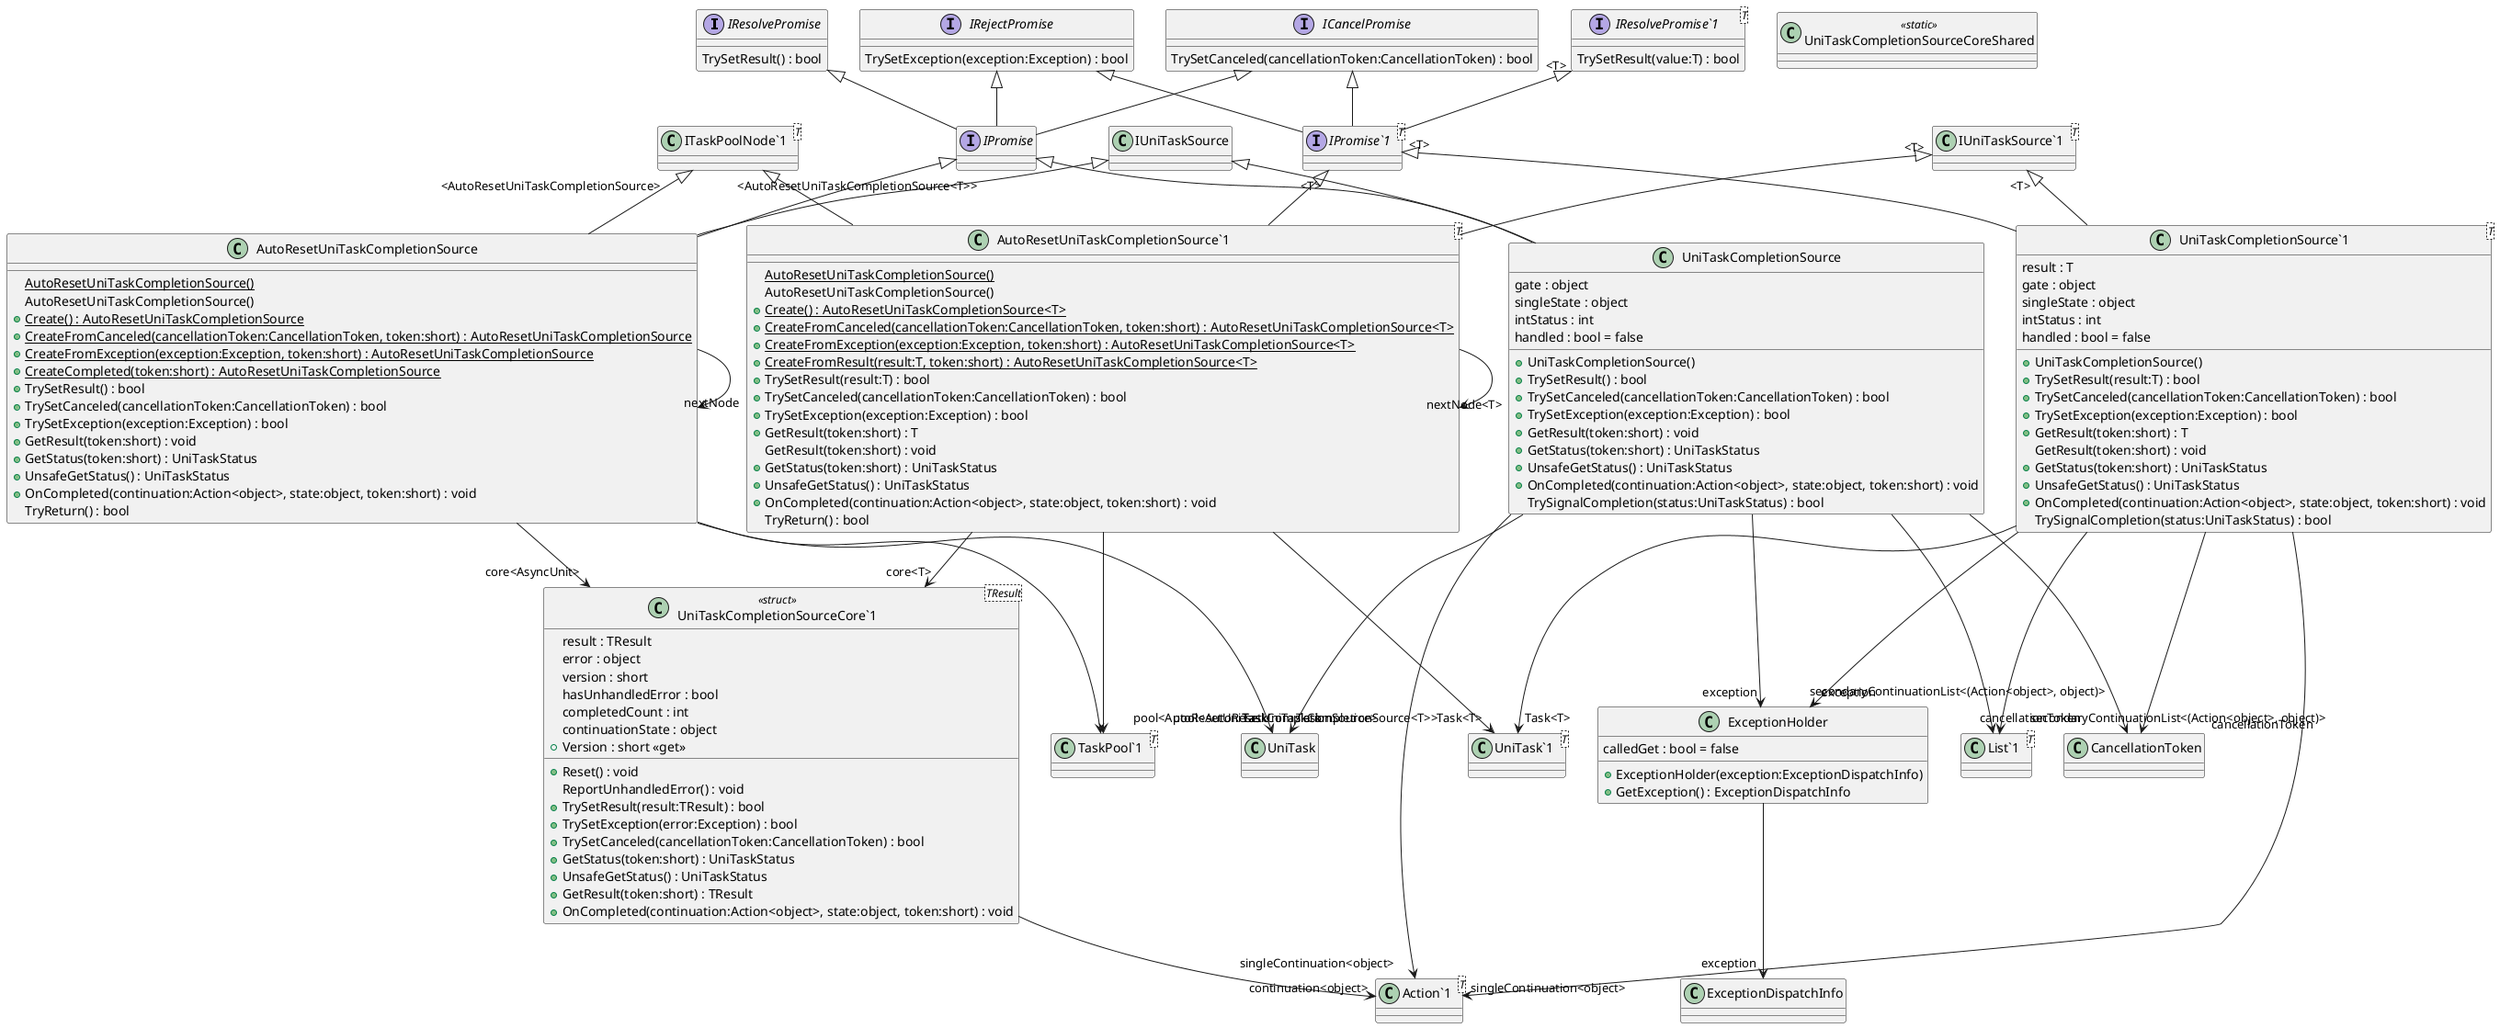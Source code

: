 @startuml
interface IResolvePromise {
    TrySetResult() : bool
}
interface "IResolvePromise`1"<T> {
    TrySetResult(value:T) : bool
}
interface IRejectPromise {
    TrySetException(exception:Exception) : bool
}
interface ICancelPromise {
    TrySetCanceled(cancellationToken:CancellationToken) : bool
}
interface "IPromise`1"<T> {
}
interface IPromise {
}
class ExceptionHolder {
    calledGet : bool = false
    + ExceptionHolder(exception:ExceptionDispatchInfo)
    + GetException() : ExceptionDispatchInfo
}
class "UniTaskCompletionSourceCore`1"<TResult> <<struct>> {
    result : TResult
    error : object
    version : short
    hasUnhandledError : bool
    completedCount : int
    continuationState : object
    + Reset() : void
    ReportUnhandledError() : void
    + TrySetResult(result:TResult) : bool
    + TrySetException(error:Exception) : bool
    + TrySetCanceled(cancellationToken:CancellationToken) : bool
    + Version : short <<get>>
    + GetStatus(token:short) : UniTaskStatus
    + UnsafeGetStatus() : UniTaskStatus
    + GetResult(token:short) : TResult
    + OnCompleted(continuation:Action<object>, state:object, token:short) : void
}
class UniTaskCompletionSourceCoreShared <<static>> {
}
class AutoResetUniTaskCompletionSource {
    {static} AutoResetUniTaskCompletionSource()
    AutoResetUniTaskCompletionSource()
    + {static} Create() : AutoResetUniTaskCompletionSource
    + {static} CreateFromCanceled(cancellationToken:CancellationToken, token:short) : AutoResetUniTaskCompletionSource
    + {static} CreateFromException(exception:Exception, token:short) : AutoResetUniTaskCompletionSource
    + {static} CreateCompleted(token:short) : AutoResetUniTaskCompletionSource
    + TrySetResult() : bool
    + TrySetCanceled(cancellationToken:CancellationToken) : bool
    + TrySetException(exception:Exception) : bool
    + GetResult(token:short) : void
    + GetStatus(token:short) : UniTaskStatus
    + UnsafeGetStatus() : UniTaskStatus
    + OnCompleted(continuation:Action<object>, state:object, token:short) : void
    TryReturn() : bool
}
class "AutoResetUniTaskCompletionSource`1"<T> {
    {static} AutoResetUniTaskCompletionSource()
    AutoResetUniTaskCompletionSource()
    + {static} Create() : AutoResetUniTaskCompletionSource<T>
    + {static} CreateFromCanceled(cancellationToken:CancellationToken, token:short) : AutoResetUniTaskCompletionSource<T>
    + {static} CreateFromException(exception:Exception, token:short) : AutoResetUniTaskCompletionSource<T>
    + {static} CreateFromResult(result:T, token:short) : AutoResetUniTaskCompletionSource<T>
    + TrySetResult(result:T) : bool
    + TrySetCanceled(cancellationToken:CancellationToken) : bool
    + TrySetException(exception:Exception) : bool
    + GetResult(token:short) : T
    GetResult(token:short) : void
    + GetStatus(token:short) : UniTaskStatus
    + UnsafeGetStatus() : UniTaskStatus
    + OnCompleted(continuation:Action<object>, state:object, token:short) : void
    TryReturn() : bool
}
class UniTaskCompletionSource {
    gate : object
    singleState : object
    intStatus : int
    handled : bool = false
    + UniTaskCompletionSource()
    + TrySetResult() : bool
    + TrySetCanceled(cancellationToken:CancellationToken) : bool
    + TrySetException(exception:Exception) : bool
    + GetResult(token:short) : void
    + GetStatus(token:short) : UniTaskStatus
    + UnsafeGetStatus() : UniTaskStatus
    + OnCompleted(continuation:Action<object>, state:object, token:short) : void
    TrySignalCompletion(status:UniTaskStatus) : bool
}
class "UniTaskCompletionSource`1"<T> {
    result : T
    gate : object
    singleState : object
    intStatus : int
    handled : bool = false
    + UniTaskCompletionSource()
    + TrySetResult(result:T) : bool
    + TrySetCanceled(cancellationToken:CancellationToken) : bool
    + TrySetException(exception:Exception) : bool
    + GetResult(token:short) : T
    GetResult(token:short) : void
    + GetStatus(token:short) : UniTaskStatus
    + UnsafeGetStatus() : UniTaskStatus
    + OnCompleted(continuation:Action<object>, state:object, token:short) : void
    TrySignalCompletion(status:UniTaskStatus) : bool
}
class "Action`1"<T> {
}
class "ITaskPoolNode`1"<T> {
}
class "TaskPool`1"<T> {
}
class "IUniTaskSource`1"<T> {
}
class "UniTask`1"<T> {
}
class "List`1"<T> {
}
"IResolvePromise`1" "<T>" <|-- "IPromise`1"
IRejectPromise <|-- "IPromise`1"
ICancelPromise <|-- "IPromise`1"
IResolvePromise <|-- IPromise
IRejectPromise <|-- IPromise
ICancelPromise <|-- IPromise
ExceptionHolder --> "exception" ExceptionDispatchInfo
"UniTaskCompletionSourceCore`1" --> "continuation<object>" "Action`1"
IUniTaskSource <|-- AutoResetUniTaskCompletionSource
"ITaskPoolNode`1" "<AutoResetUniTaskCompletionSource>" <|-- AutoResetUniTaskCompletionSource
IPromise <|-- AutoResetUniTaskCompletionSource
AutoResetUniTaskCompletionSource --> "pool<AutoResetUniTaskCompletionSource>" "TaskPool`1"
AutoResetUniTaskCompletionSource --> "nextNode" AutoResetUniTaskCompletionSource
AutoResetUniTaskCompletionSource --> "core<AsyncUnit>" "UniTaskCompletionSourceCore`1"
AutoResetUniTaskCompletionSource --> "Task" UniTask
"IUniTaskSource`1" "<T>" <|-- "AutoResetUniTaskCompletionSource`1"
"ITaskPoolNode`1" "<AutoResetUniTaskCompletionSource<T>>" <|-- "AutoResetUniTaskCompletionSource`1"
"IPromise`1" "<T>" <|-- "AutoResetUniTaskCompletionSource`1"
"AutoResetUniTaskCompletionSource`1" --> "pool<AutoResetUniTaskCompletionSource<T>>" "TaskPool`1"
"AutoResetUniTaskCompletionSource`1" --> "nextNode<T>" "AutoResetUniTaskCompletionSource`1"
"AutoResetUniTaskCompletionSource`1" --> "core<T>" "UniTaskCompletionSourceCore`1"
"AutoResetUniTaskCompletionSource`1" --> "Task<T>" "UniTask`1"
IUniTaskSource <|-- UniTaskCompletionSource
IPromise <|-- UniTaskCompletionSource
UniTaskCompletionSource --> "cancellationToken" CancellationToken
UniTaskCompletionSource --> "exception" ExceptionHolder
UniTaskCompletionSource --> "singleContinuation<object>" "Action`1"
UniTaskCompletionSource --> "secondaryContinuationList<(Action<object>, object)>" "List`1"
UniTaskCompletionSource --> "Task" UniTask
"IUniTaskSource`1" "<T>" <|-- "UniTaskCompletionSource`1"
"IPromise`1" "<T>" <|-- "UniTaskCompletionSource`1"
"UniTaskCompletionSource`1" --> "cancellationToken" CancellationToken
"UniTaskCompletionSource`1" --> "exception" ExceptionHolder
"UniTaskCompletionSource`1" --> "singleContinuation<object>" "Action`1"
"UniTaskCompletionSource`1" --> "secondaryContinuationList<(Action<object>, object)>" "List`1"
"UniTaskCompletionSource`1" --> "Task<T>" "UniTask`1"
@enduml
